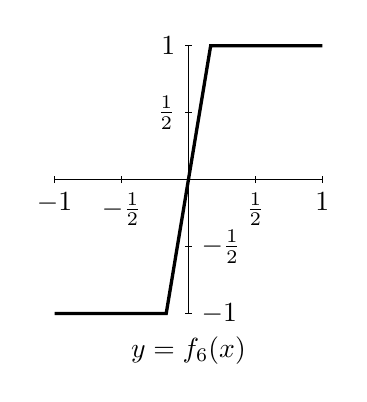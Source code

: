 \begin{tikzpicture}[scale=1.7]
  \draw (-1,0)--(1,0);
  \draw (0,-1)--(0,1);
  \draw[very thick] (-1,-1)--(-.166,-1)--(.166,1)--(1,1);

  \foreach \x in {-0.5, 0.5, -1, 1}{
               \draw[thin] (\x,-0.025)--(\x,0.025);
               \draw[thin] (-.025,\x)--(0.025,\x);
};

\draw (.5,-.025) node[below] {$\frac{1}{2}$};
\draw (1,-.025) node[below] {$1$};
\draw (-.5,-.025) node[below] {$-\frac{1}{2}$};
\draw (-1,-.025) node[below] {$-1$};
\draw (-.025,.5) node[left] {$\frac{1}{2}$};
\draw (-.025,1) node[left] {$1$};
\draw (.025,-.5) node[right] {$-\frac{1}{2}$};
\draw (.025,-1) node[right] {$-1$};

\draw (0,-1.1) node[below] {$y=f_6(x)$};
\end{tikzpicture}
